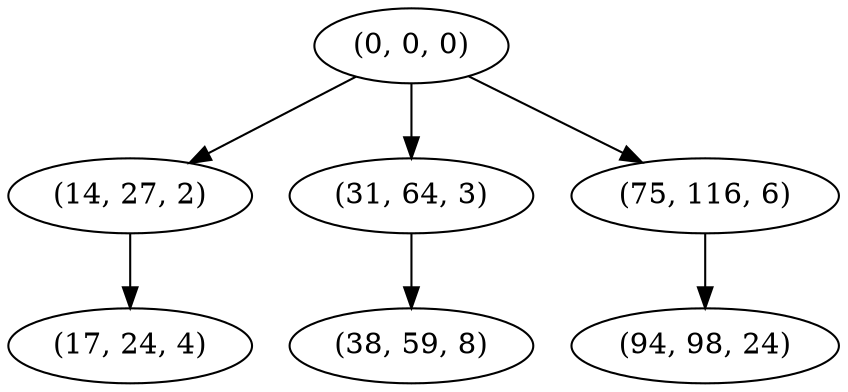 digraph tree {
    "(0, 0, 0)";
    "(14, 27, 2)";
    "(17, 24, 4)";
    "(31, 64, 3)";
    "(38, 59, 8)";
    "(75, 116, 6)";
    "(94, 98, 24)";
    "(0, 0, 0)" -> "(14, 27, 2)";
    "(0, 0, 0)" -> "(31, 64, 3)";
    "(0, 0, 0)" -> "(75, 116, 6)";
    "(14, 27, 2)" -> "(17, 24, 4)";
    "(31, 64, 3)" -> "(38, 59, 8)";
    "(75, 116, 6)" -> "(94, 98, 24)";
}

